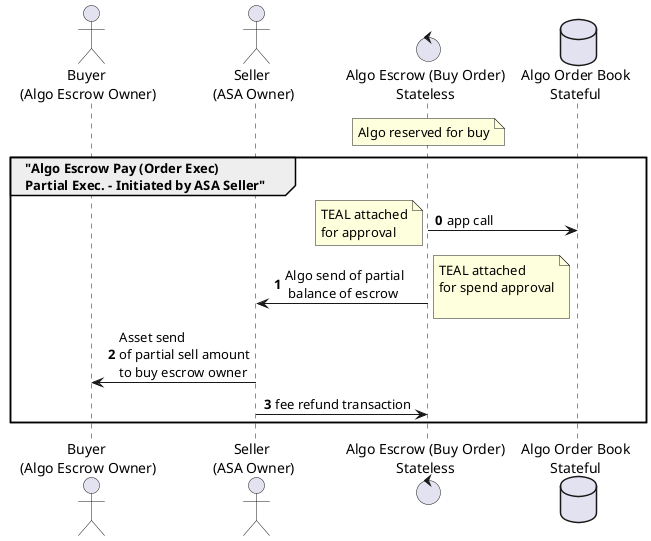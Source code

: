@startuml
actor "Buyer \n(Algo Escrow Owner)" as Buyer
actor "Seller \n(ASA Owner)" as Seller
control "Algo Escrow (Buy Order)\nStateless" as AlgoEscrow
database "Algo Order Book\nStateful" as AlgoOB
note over AlgoEscrow: Algo reserved for buy

group "Algo Escrow Pay (Order Exec)\nPartial Exec. - Initiated by ASA Seller"
autonumber 0
AlgoEscrow -> AlgoOB: app call
note left: TEAL attached\nfor approval
AlgoEscrow -> Seller: Algo send of partial\n balance of escrow
note right: TEAL attached\nfor spend approval\n
Seller -> Buyer: Asset send\nof partial sell amount\nto buy escrow owner
Seller -> AlgoEscrow: fee refund transaction
end
@enduml